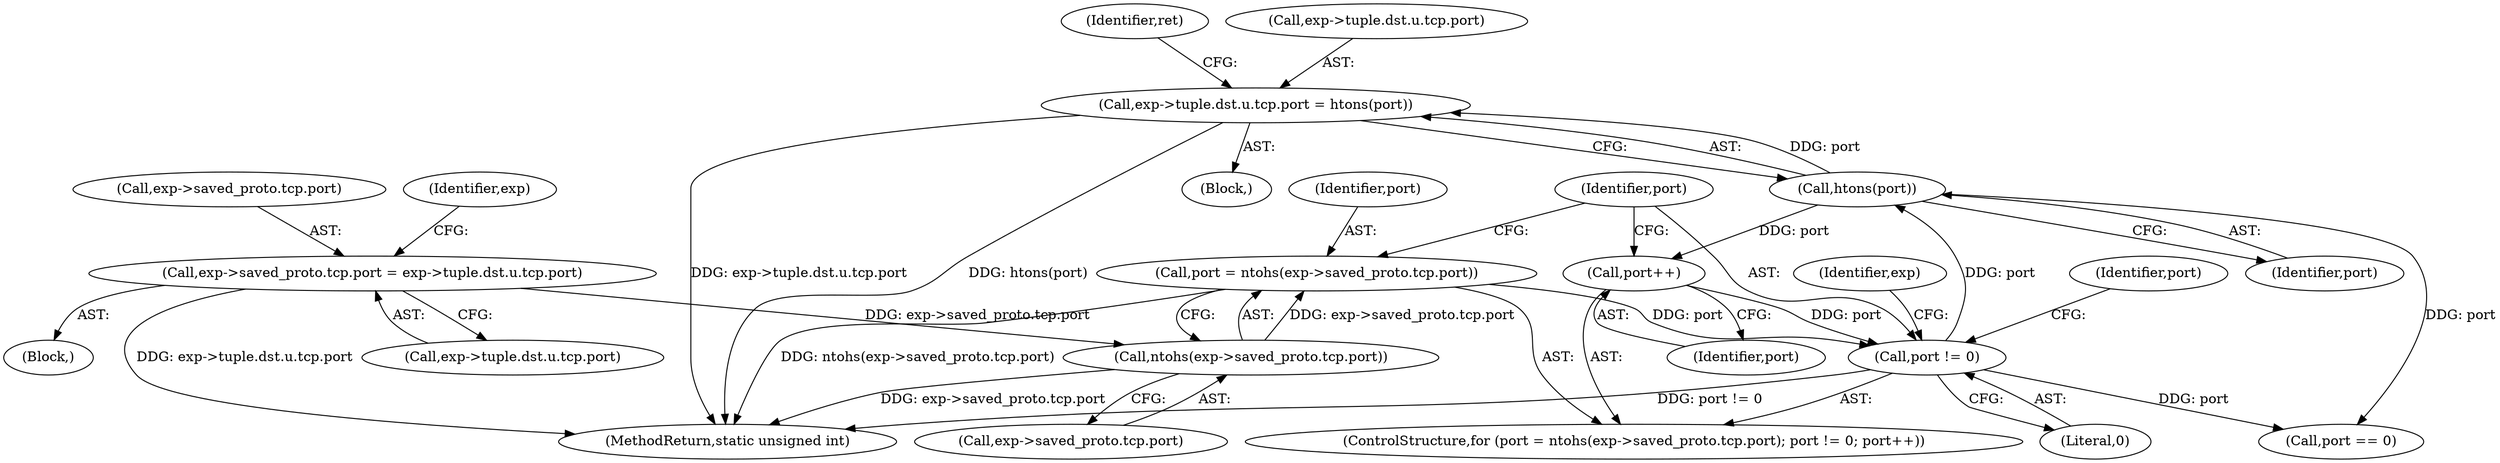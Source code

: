digraph "0_linux_2690d97ade05c5325cbf7c72b94b90d265659886@pointer" {
"1000160" [label="(Call,exp->tuple.dst.u.tcp.port = htons(port))"];
"1000172" [label="(Call,htons(port))"];
"1000153" [label="(Call,port != 0)"];
"1000156" [label="(Call,port++)"];
"1000143" [label="(Call,port = ntohs(exp->saved_proto.tcp.port))"];
"1000145" [label="(Call,ntohs(exp->saved_proto.tcp.port))"];
"1000113" [label="(Call,exp->saved_proto.tcp.port = exp->tuple.dst.u.tcp.port)"];
"1000114" [label="(Call,exp->saved_proto.tcp.port)"];
"1000160" [label="(Call,exp->tuple.dst.u.tcp.port = htons(port))"];
"1000142" [label="(ControlStructure,for (port = ntohs(exp->saved_proto.tcp.port); port != 0; port++))"];
"1000134" [label="(Identifier,exp)"];
"1000158" [label="(Block,)"];
"1000156" [label="(Call,port++)"];
"1000172" [label="(Call,htons(port))"];
"1000166" [label="(Identifier,exp)"];
"1000143" [label="(Call,port = ntohs(exp->saved_proto.tcp.port))"];
"1000154" [label="(Identifier,port)"];
"1000145" [label="(Call,ntohs(exp->saved_proto.tcp.port))"];
"1000109" [label="(Block,)"];
"1000196" [label="(Identifier,port)"];
"1000153" [label="(Call,port != 0)"];
"1000173" [label="(Identifier,port)"];
"1000236" [label="(MethodReturn,static unsigned int)"];
"1000157" [label="(Identifier,port)"];
"1000144" [label="(Identifier,port)"];
"1000195" [label="(Call,port == 0)"];
"1000175" [label="(Identifier,ret)"];
"1000146" [label="(Call,exp->saved_proto.tcp.port)"];
"1000121" [label="(Call,exp->tuple.dst.u.tcp.port)"];
"1000113" [label="(Call,exp->saved_proto.tcp.port = exp->tuple.dst.u.tcp.port)"];
"1000161" [label="(Call,exp->tuple.dst.u.tcp.port)"];
"1000155" [label="(Literal,0)"];
"1000160" -> "1000158"  [label="AST: "];
"1000160" -> "1000172"  [label="CFG: "];
"1000161" -> "1000160"  [label="AST: "];
"1000172" -> "1000160"  [label="AST: "];
"1000175" -> "1000160"  [label="CFG: "];
"1000160" -> "1000236"  [label="DDG: exp->tuple.dst.u.tcp.port"];
"1000160" -> "1000236"  [label="DDG: htons(port)"];
"1000172" -> "1000160"  [label="DDG: port"];
"1000172" -> "1000173"  [label="CFG: "];
"1000173" -> "1000172"  [label="AST: "];
"1000172" -> "1000156"  [label="DDG: port"];
"1000153" -> "1000172"  [label="DDG: port"];
"1000172" -> "1000195"  [label="DDG: port"];
"1000153" -> "1000142"  [label="AST: "];
"1000153" -> "1000155"  [label="CFG: "];
"1000154" -> "1000153"  [label="AST: "];
"1000155" -> "1000153"  [label="AST: "];
"1000166" -> "1000153"  [label="CFG: "];
"1000196" -> "1000153"  [label="CFG: "];
"1000153" -> "1000236"  [label="DDG: port != 0"];
"1000156" -> "1000153"  [label="DDG: port"];
"1000143" -> "1000153"  [label="DDG: port"];
"1000153" -> "1000195"  [label="DDG: port"];
"1000156" -> "1000142"  [label="AST: "];
"1000156" -> "1000157"  [label="CFG: "];
"1000157" -> "1000156"  [label="AST: "];
"1000154" -> "1000156"  [label="CFG: "];
"1000143" -> "1000142"  [label="AST: "];
"1000143" -> "1000145"  [label="CFG: "];
"1000144" -> "1000143"  [label="AST: "];
"1000145" -> "1000143"  [label="AST: "];
"1000154" -> "1000143"  [label="CFG: "];
"1000143" -> "1000236"  [label="DDG: ntohs(exp->saved_proto.tcp.port)"];
"1000145" -> "1000143"  [label="DDG: exp->saved_proto.tcp.port"];
"1000145" -> "1000146"  [label="CFG: "];
"1000146" -> "1000145"  [label="AST: "];
"1000145" -> "1000236"  [label="DDG: exp->saved_proto.tcp.port"];
"1000113" -> "1000145"  [label="DDG: exp->saved_proto.tcp.port"];
"1000113" -> "1000109"  [label="AST: "];
"1000113" -> "1000121"  [label="CFG: "];
"1000114" -> "1000113"  [label="AST: "];
"1000121" -> "1000113"  [label="AST: "];
"1000134" -> "1000113"  [label="CFG: "];
"1000113" -> "1000236"  [label="DDG: exp->tuple.dst.u.tcp.port"];
}
